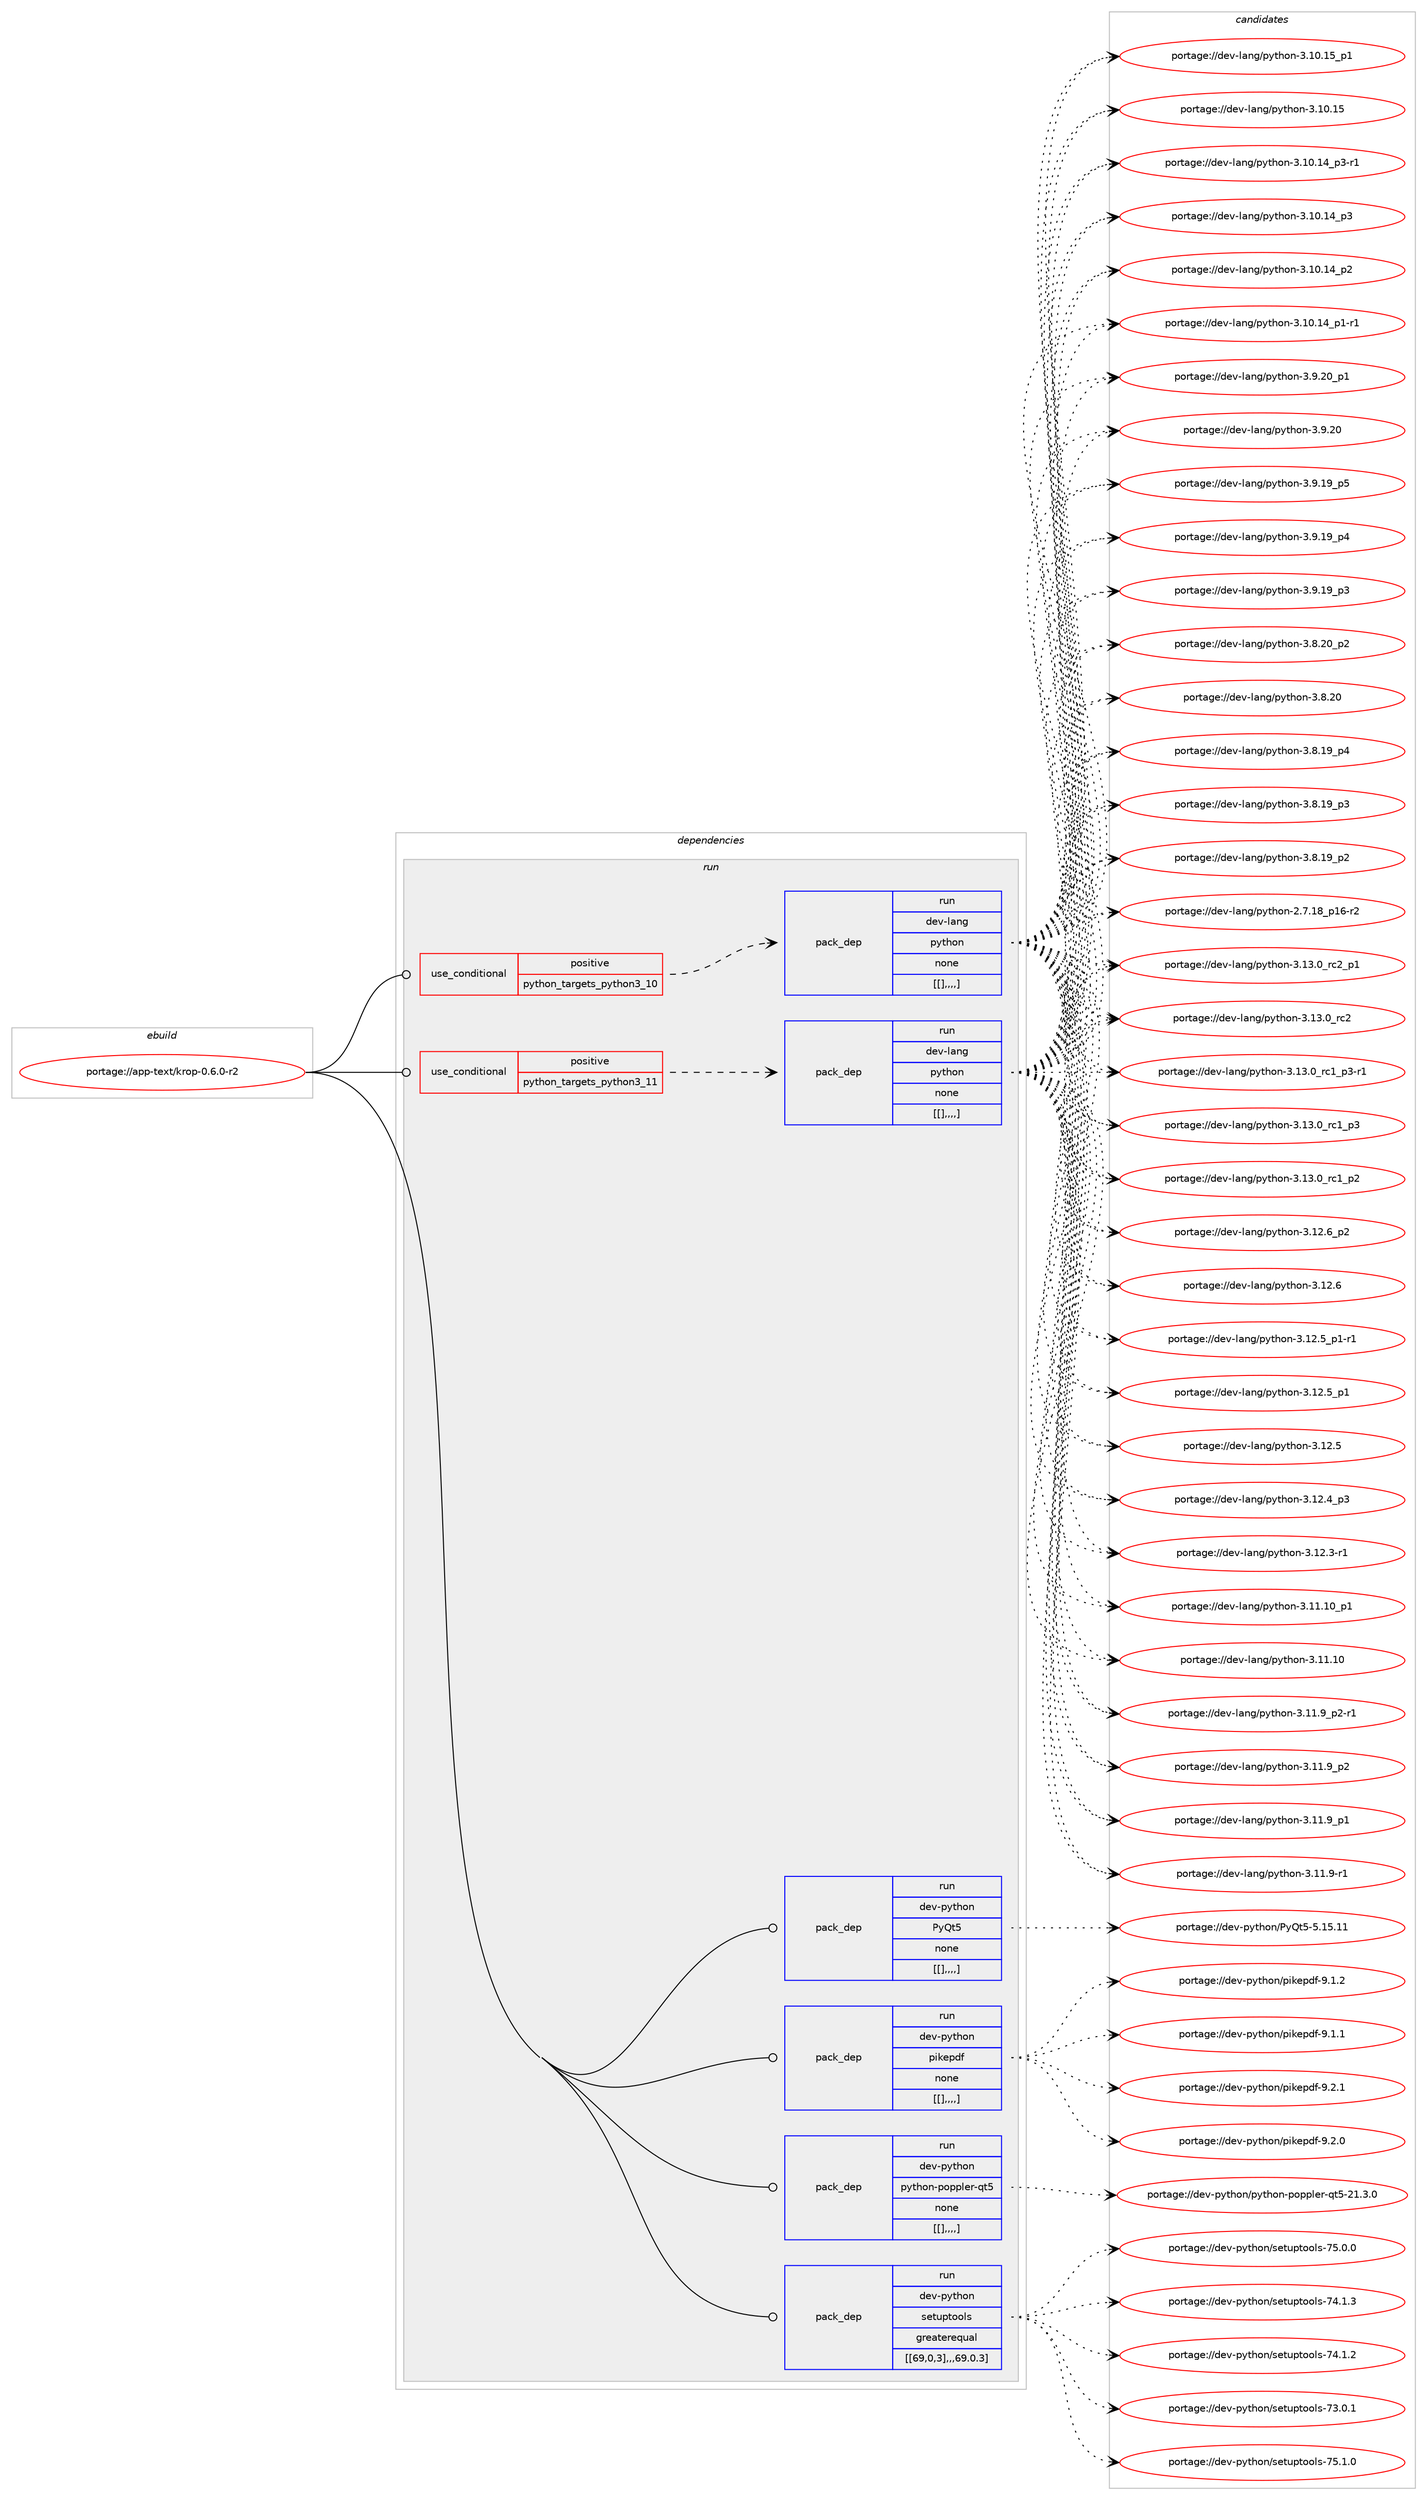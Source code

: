 digraph prolog {

# *************
# Graph options
# *************

newrank=true;
concentrate=true;
compound=true;
graph [rankdir=LR,fontname=Helvetica,fontsize=10,ranksep=1.5];#, ranksep=2.5, nodesep=0.2];
edge  [arrowhead=vee];
node  [fontname=Helvetica,fontsize=10];

# **********
# The ebuild
# **********

subgraph cluster_leftcol {
color=gray;
label=<<i>ebuild</i>>;
id [label="portage://app-text/krop-0.6.0-r2", color=red, width=4, href="../app-text/krop-0.6.0-r2.svg"];
}

# ****************
# The dependencies
# ****************

subgraph cluster_midcol {
color=gray;
label=<<i>dependencies</i>>;
subgraph cluster_compile {
fillcolor="#eeeeee";
style=filled;
label=<<i>compile</i>>;
}
subgraph cluster_compileandrun {
fillcolor="#eeeeee";
style=filled;
label=<<i>compile and run</i>>;
}
subgraph cluster_run {
fillcolor="#eeeeee";
style=filled;
label=<<i>run</i>>;
subgraph cond15511 {
dependency55978 [label=<<TABLE BORDER="0" CELLBORDER="1" CELLSPACING="0" CELLPADDING="4"><TR><TD ROWSPAN="3" CELLPADDING="10">use_conditional</TD></TR><TR><TD>positive</TD></TR><TR><TD>python_targets_python3_10</TD></TR></TABLE>>, shape=none, color=red];
subgraph pack39975 {
dependency55979 [label=<<TABLE BORDER="0" CELLBORDER="1" CELLSPACING="0" CELLPADDING="4" WIDTH="220"><TR><TD ROWSPAN="6" CELLPADDING="30">pack_dep</TD></TR><TR><TD WIDTH="110">run</TD></TR><TR><TD>dev-lang</TD></TR><TR><TD>python</TD></TR><TR><TD>none</TD></TR><TR><TD>[[],,,,]</TD></TR></TABLE>>, shape=none, color=blue];
}
dependency55978:e -> dependency55979:w [weight=20,style="dashed",arrowhead="vee"];
}
id:e -> dependency55978:w [weight=20,style="solid",arrowhead="odot"];
subgraph cond15512 {
dependency55980 [label=<<TABLE BORDER="0" CELLBORDER="1" CELLSPACING="0" CELLPADDING="4"><TR><TD ROWSPAN="3" CELLPADDING="10">use_conditional</TD></TR><TR><TD>positive</TD></TR><TR><TD>python_targets_python3_11</TD></TR></TABLE>>, shape=none, color=red];
subgraph pack39976 {
dependency55981 [label=<<TABLE BORDER="0" CELLBORDER="1" CELLSPACING="0" CELLPADDING="4" WIDTH="220"><TR><TD ROWSPAN="6" CELLPADDING="30">pack_dep</TD></TR><TR><TD WIDTH="110">run</TD></TR><TR><TD>dev-lang</TD></TR><TR><TD>python</TD></TR><TR><TD>none</TD></TR><TR><TD>[[],,,,]</TD></TR></TABLE>>, shape=none, color=blue];
}
dependency55980:e -> dependency55981:w [weight=20,style="dashed",arrowhead="vee"];
}
id:e -> dependency55980:w [weight=20,style="solid",arrowhead="odot"];
subgraph pack39977 {
dependency55982 [label=<<TABLE BORDER="0" CELLBORDER="1" CELLSPACING="0" CELLPADDING="4" WIDTH="220"><TR><TD ROWSPAN="6" CELLPADDING="30">pack_dep</TD></TR><TR><TD WIDTH="110">run</TD></TR><TR><TD>dev-python</TD></TR><TR><TD>PyQt5</TD></TR><TR><TD>none</TD></TR><TR><TD>[[],,,,]</TD></TR></TABLE>>, shape=none, color=blue];
}
id:e -> dependency55982:w [weight=20,style="solid",arrowhead="odot"];
subgraph pack39978 {
dependency55983 [label=<<TABLE BORDER="0" CELLBORDER="1" CELLSPACING="0" CELLPADDING="4" WIDTH="220"><TR><TD ROWSPAN="6" CELLPADDING="30">pack_dep</TD></TR><TR><TD WIDTH="110">run</TD></TR><TR><TD>dev-python</TD></TR><TR><TD>pikepdf</TD></TR><TR><TD>none</TD></TR><TR><TD>[[],,,,]</TD></TR></TABLE>>, shape=none, color=blue];
}
id:e -> dependency55983:w [weight=20,style="solid",arrowhead="odot"];
subgraph pack39979 {
dependency55984 [label=<<TABLE BORDER="0" CELLBORDER="1" CELLSPACING="0" CELLPADDING="4" WIDTH="220"><TR><TD ROWSPAN="6" CELLPADDING="30">pack_dep</TD></TR><TR><TD WIDTH="110">run</TD></TR><TR><TD>dev-python</TD></TR><TR><TD>python-poppler-qt5</TD></TR><TR><TD>none</TD></TR><TR><TD>[[],,,,]</TD></TR></TABLE>>, shape=none, color=blue];
}
id:e -> dependency55984:w [weight=20,style="solid",arrowhead="odot"];
subgraph pack39980 {
dependency55985 [label=<<TABLE BORDER="0" CELLBORDER="1" CELLSPACING="0" CELLPADDING="4" WIDTH="220"><TR><TD ROWSPAN="6" CELLPADDING="30">pack_dep</TD></TR><TR><TD WIDTH="110">run</TD></TR><TR><TD>dev-python</TD></TR><TR><TD>setuptools</TD></TR><TR><TD>greaterequal</TD></TR><TR><TD>[[69,0,3],,,69.0.3]</TD></TR></TABLE>>, shape=none, color=blue];
}
id:e -> dependency55985:w [weight=20,style="solid",arrowhead="odot"];
}
}

# **************
# The candidates
# **************

subgraph cluster_choices {
rank=same;
color=gray;
label=<<i>candidates</i>>;

subgraph choice39975 {
color=black;
nodesep=1;
choice100101118451089711010347112121116104111110455146495146489511499509511249 [label="portage://dev-lang/python-3.13.0_rc2_p1", color=red, width=4,href="../dev-lang/python-3.13.0_rc2_p1.svg"];
choice10010111845108971101034711212111610411111045514649514648951149950 [label="portage://dev-lang/python-3.13.0_rc2", color=red, width=4,href="../dev-lang/python-3.13.0_rc2.svg"];
choice1001011184510897110103471121211161041111104551464951464895114994995112514511449 [label="portage://dev-lang/python-3.13.0_rc1_p3-r1", color=red, width=4,href="../dev-lang/python-3.13.0_rc1_p3-r1.svg"];
choice100101118451089711010347112121116104111110455146495146489511499499511251 [label="portage://dev-lang/python-3.13.0_rc1_p3", color=red, width=4,href="../dev-lang/python-3.13.0_rc1_p3.svg"];
choice100101118451089711010347112121116104111110455146495146489511499499511250 [label="portage://dev-lang/python-3.13.0_rc1_p2", color=red, width=4,href="../dev-lang/python-3.13.0_rc1_p2.svg"];
choice100101118451089711010347112121116104111110455146495046549511250 [label="portage://dev-lang/python-3.12.6_p2", color=red, width=4,href="../dev-lang/python-3.12.6_p2.svg"];
choice10010111845108971101034711212111610411111045514649504654 [label="portage://dev-lang/python-3.12.6", color=red, width=4,href="../dev-lang/python-3.12.6.svg"];
choice1001011184510897110103471121211161041111104551464950465395112494511449 [label="portage://dev-lang/python-3.12.5_p1-r1", color=red, width=4,href="../dev-lang/python-3.12.5_p1-r1.svg"];
choice100101118451089711010347112121116104111110455146495046539511249 [label="portage://dev-lang/python-3.12.5_p1", color=red, width=4,href="../dev-lang/python-3.12.5_p1.svg"];
choice10010111845108971101034711212111610411111045514649504653 [label="portage://dev-lang/python-3.12.5", color=red, width=4,href="../dev-lang/python-3.12.5.svg"];
choice100101118451089711010347112121116104111110455146495046529511251 [label="portage://dev-lang/python-3.12.4_p3", color=red, width=4,href="../dev-lang/python-3.12.4_p3.svg"];
choice100101118451089711010347112121116104111110455146495046514511449 [label="portage://dev-lang/python-3.12.3-r1", color=red, width=4,href="../dev-lang/python-3.12.3-r1.svg"];
choice10010111845108971101034711212111610411111045514649494649489511249 [label="portage://dev-lang/python-3.11.10_p1", color=red, width=4,href="../dev-lang/python-3.11.10_p1.svg"];
choice1001011184510897110103471121211161041111104551464949464948 [label="portage://dev-lang/python-3.11.10", color=red, width=4,href="../dev-lang/python-3.11.10.svg"];
choice1001011184510897110103471121211161041111104551464949465795112504511449 [label="portage://dev-lang/python-3.11.9_p2-r1", color=red, width=4,href="../dev-lang/python-3.11.9_p2-r1.svg"];
choice100101118451089711010347112121116104111110455146494946579511250 [label="portage://dev-lang/python-3.11.9_p2", color=red, width=4,href="../dev-lang/python-3.11.9_p2.svg"];
choice100101118451089711010347112121116104111110455146494946579511249 [label="portage://dev-lang/python-3.11.9_p1", color=red, width=4,href="../dev-lang/python-3.11.9_p1.svg"];
choice100101118451089711010347112121116104111110455146494946574511449 [label="portage://dev-lang/python-3.11.9-r1", color=red, width=4,href="../dev-lang/python-3.11.9-r1.svg"];
choice10010111845108971101034711212111610411111045514649484649539511249 [label="portage://dev-lang/python-3.10.15_p1", color=red, width=4,href="../dev-lang/python-3.10.15_p1.svg"];
choice1001011184510897110103471121211161041111104551464948464953 [label="portage://dev-lang/python-3.10.15", color=red, width=4,href="../dev-lang/python-3.10.15.svg"];
choice100101118451089711010347112121116104111110455146494846495295112514511449 [label="portage://dev-lang/python-3.10.14_p3-r1", color=red, width=4,href="../dev-lang/python-3.10.14_p3-r1.svg"];
choice10010111845108971101034711212111610411111045514649484649529511251 [label="portage://dev-lang/python-3.10.14_p3", color=red, width=4,href="../dev-lang/python-3.10.14_p3.svg"];
choice10010111845108971101034711212111610411111045514649484649529511250 [label="portage://dev-lang/python-3.10.14_p2", color=red, width=4,href="../dev-lang/python-3.10.14_p2.svg"];
choice100101118451089711010347112121116104111110455146494846495295112494511449 [label="portage://dev-lang/python-3.10.14_p1-r1", color=red, width=4,href="../dev-lang/python-3.10.14_p1-r1.svg"];
choice100101118451089711010347112121116104111110455146574650489511249 [label="portage://dev-lang/python-3.9.20_p1", color=red, width=4,href="../dev-lang/python-3.9.20_p1.svg"];
choice10010111845108971101034711212111610411111045514657465048 [label="portage://dev-lang/python-3.9.20", color=red, width=4,href="../dev-lang/python-3.9.20.svg"];
choice100101118451089711010347112121116104111110455146574649579511253 [label="portage://dev-lang/python-3.9.19_p5", color=red, width=4,href="../dev-lang/python-3.9.19_p5.svg"];
choice100101118451089711010347112121116104111110455146574649579511252 [label="portage://dev-lang/python-3.9.19_p4", color=red, width=4,href="../dev-lang/python-3.9.19_p4.svg"];
choice100101118451089711010347112121116104111110455146574649579511251 [label="portage://dev-lang/python-3.9.19_p3", color=red, width=4,href="../dev-lang/python-3.9.19_p3.svg"];
choice100101118451089711010347112121116104111110455146564650489511250 [label="portage://dev-lang/python-3.8.20_p2", color=red, width=4,href="../dev-lang/python-3.8.20_p2.svg"];
choice10010111845108971101034711212111610411111045514656465048 [label="portage://dev-lang/python-3.8.20", color=red, width=4,href="../dev-lang/python-3.8.20.svg"];
choice100101118451089711010347112121116104111110455146564649579511252 [label="portage://dev-lang/python-3.8.19_p4", color=red, width=4,href="../dev-lang/python-3.8.19_p4.svg"];
choice100101118451089711010347112121116104111110455146564649579511251 [label="portage://dev-lang/python-3.8.19_p3", color=red, width=4,href="../dev-lang/python-3.8.19_p3.svg"];
choice100101118451089711010347112121116104111110455146564649579511250 [label="portage://dev-lang/python-3.8.19_p2", color=red, width=4,href="../dev-lang/python-3.8.19_p2.svg"];
choice100101118451089711010347112121116104111110455046554649569511249544511450 [label="portage://dev-lang/python-2.7.18_p16-r2", color=red, width=4,href="../dev-lang/python-2.7.18_p16-r2.svg"];
dependency55979:e -> choice100101118451089711010347112121116104111110455146495146489511499509511249:w [style=dotted,weight="100"];
dependency55979:e -> choice10010111845108971101034711212111610411111045514649514648951149950:w [style=dotted,weight="100"];
dependency55979:e -> choice1001011184510897110103471121211161041111104551464951464895114994995112514511449:w [style=dotted,weight="100"];
dependency55979:e -> choice100101118451089711010347112121116104111110455146495146489511499499511251:w [style=dotted,weight="100"];
dependency55979:e -> choice100101118451089711010347112121116104111110455146495146489511499499511250:w [style=dotted,weight="100"];
dependency55979:e -> choice100101118451089711010347112121116104111110455146495046549511250:w [style=dotted,weight="100"];
dependency55979:e -> choice10010111845108971101034711212111610411111045514649504654:w [style=dotted,weight="100"];
dependency55979:e -> choice1001011184510897110103471121211161041111104551464950465395112494511449:w [style=dotted,weight="100"];
dependency55979:e -> choice100101118451089711010347112121116104111110455146495046539511249:w [style=dotted,weight="100"];
dependency55979:e -> choice10010111845108971101034711212111610411111045514649504653:w [style=dotted,weight="100"];
dependency55979:e -> choice100101118451089711010347112121116104111110455146495046529511251:w [style=dotted,weight="100"];
dependency55979:e -> choice100101118451089711010347112121116104111110455146495046514511449:w [style=dotted,weight="100"];
dependency55979:e -> choice10010111845108971101034711212111610411111045514649494649489511249:w [style=dotted,weight="100"];
dependency55979:e -> choice1001011184510897110103471121211161041111104551464949464948:w [style=dotted,weight="100"];
dependency55979:e -> choice1001011184510897110103471121211161041111104551464949465795112504511449:w [style=dotted,weight="100"];
dependency55979:e -> choice100101118451089711010347112121116104111110455146494946579511250:w [style=dotted,weight="100"];
dependency55979:e -> choice100101118451089711010347112121116104111110455146494946579511249:w [style=dotted,weight="100"];
dependency55979:e -> choice100101118451089711010347112121116104111110455146494946574511449:w [style=dotted,weight="100"];
dependency55979:e -> choice10010111845108971101034711212111610411111045514649484649539511249:w [style=dotted,weight="100"];
dependency55979:e -> choice1001011184510897110103471121211161041111104551464948464953:w [style=dotted,weight="100"];
dependency55979:e -> choice100101118451089711010347112121116104111110455146494846495295112514511449:w [style=dotted,weight="100"];
dependency55979:e -> choice10010111845108971101034711212111610411111045514649484649529511251:w [style=dotted,weight="100"];
dependency55979:e -> choice10010111845108971101034711212111610411111045514649484649529511250:w [style=dotted,weight="100"];
dependency55979:e -> choice100101118451089711010347112121116104111110455146494846495295112494511449:w [style=dotted,weight="100"];
dependency55979:e -> choice100101118451089711010347112121116104111110455146574650489511249:w [style=dotted,weight="100"];
dependency55979:e -> choice10010111845108971101034711212111610411111045514657465048:w [style=dotted,weight="100"];
dependency55979:e -> choice100101118451089711010347112121116104111110455146574649579511253:w [style=dotted,weight="100"];
dependency55979:e -> choice100101118451089711010347112121116104111110455146574649579511252:w [style=dotted,weight="100"];
dependency55979:e -> choice100101118451089711010347112121116104111110455146574649579511251:w [style=dotted,weight="100"];
dependency55979:e -> choice100101118451089711010347112121116104111110455146564650489511250:w [style=dotted,weight="100"];
dependency55979:e -> choice10010111845108971101034711212111610411111045514656465048:w [style=dotted,weight="100"];
dependency55979:e -> choice100101118451089711010347112121116104111110455146564649579511252:w [style=dotted,weight="100"];
dependency55979:e -> choice100101118451089711010347112121116104111110455146564649579511251:w [style=dotted,weight="100"];
dependency55979:e -> choice100101118451089711010347112121116104111110455146564649579511250:w [style=dotted,weight="100"];
dependency55979:e -> choice100101118451089711010347112121116104111110455046554649569511249544511450:w [style=dotted,weight="100"];
}
subgraph choice39976 {
color=black;
nodesep=1;
choice100101118451089711010347112121116104111110455146495146489511499509511249 [label="portage://dev-lang/python-3.13.0_rc2_p1", color=red, width=4,href="../dev-lang/python-3.13.0_rc2_p1.svg"];
choice10010111845108971101034711212111610411111045514649514648951149950 [label="portage://dev-lang/python-3.13.0_rc2", color=red, width=4,href="../dev-lang/python-3.13.0_rc2.svg"];
choice1001011184510897110103471121211161041111104551464951464895114994995112514511449 [label="portage://dev-lang/python-3.13.0_rc1_p3-r1", color=red, width=4,href="../dev-lang/python-3.13.0_rc1_p3-r1.svg"];
choice100101118451089711010347112121116104111110455146495146489511499499511251 [label="portage://dev-lang/python-3.13.0_rc1_p3", color=red, width=4,href="../dev-lang/python-3.13.0_rc1_p3.svg"];
choice100101118451089711010347112121116104111110455146495146489511499499511250 [label="portage://dev-lang/python-3.13.0_rc1_p2", color=red, width=4,href="../dev-lang/python-3.13.0_rc1_p2.svg"];
choice100101118451089711010347112121116104111110455146495046549511250 [label="portage://dev-lang/python-3.12.6_p2", color=red, width=4,href="../dev-lang/python-3.12.6_p2.svg"];
choice10010111845108971101034711212111610411111045514649504654 [label="portage://dev-lang/python-3.12.6", color=red, width=4,href="../dev-lang/python-3.12.6.svg"];
choice1001011184510897110103471121211161041111104551464950465395112494511449 [label="portage://dev-lang/python-3.12.5_p1-r1", color=red, width=4,href="../dev-lang/python-3.12.5_p1-r1.svg"];
choice100101118451089711010347112121116104111110455146495046539511249 [label="portage://dev-lang/python-3.12.5_p1", color=red, width=4,href="../dev-lang/python-3.12.5_p1.svg"];
choice10010111845108971101034711212111610411111045514649504653 [label="portage://dev-lang/python-3.12.5", color=red, width=4,href="../dev-lang/python-3.12.5.svg"];
choice100101118451089711010347112121116104111110455146495046529511251 [label="portage://dev-lang/python-3.12.4_p3", color=red, width=4,href="../dev-lang/python-3.12.4_p3.svg"];
choice100101118451089711010347112121116104111110455146495046514511449 [label="portage://dev-lang/python-3.12.3-r1", color=red, width=4,href="../dev-lang/python-3.12.3-r1.svg"];
choice10010111845108971101034711212111610411111045514649494649489511249 [label="portage://dev-lang/python-3.11.10_p1", color=red, width=4,href="../dev-lang/python-3.11.10_p1.svg"];
choice1001011184510897110103471121211161041111104551464949464948 [label="portage://dev-lang/python-3.11.10", color=red, width=4,href="../dev-lang/python-3.11.10.svg"];
choice1001011184510897110103471121211161041111104551464949465795112504511449 [label="portage://dev-lang/python-3.11.9_p2-r1", color=red, width=4,href="../dev-lang/python-3.11.9_p2-r1.svg"];
choice100101118451089711010347112121116104111110455146494946579511250 [label="portage://dev-lang/python-3.11.9_p2", color=red, width=4,href="../dev-lang/python-3.11.9_p2.svg"];
choice100101118451089711010347112121116104111110455146494946579511249 [label="portage://dev-lang/python-3.11.9_p1", color=red, width=4,href="../dev-lang/python-3.11.9_p1.svg"];
choice100101118451089711010347112121116104111110455146494946574511449 [label="portage://dev-lang/python-3.11.9-r1", color=red, width=4,href="../dev-lang/python-3.11.9-r1.svg"];
choice10010111845108971101034711212111610411111045514649484649539511249 [label="portage://dev-lang/python-3.10.15_p1", color=red, width=4,href="../dev-lang/python-3.10.15_p1.svg"];
choice1001011184510897110103471121211161041111104551464948464953 [label="portage://dev-lang/python-3.10.15", color=red, width=4,href="../dev-lang/python-3.10.15.svg"];
choice100101118451089711010347112121116104111110455146494846495295112514511449 [label="portage://dev-lang/python-3.10.14_p3-r1", color=red, width=4,href="../dev-lang/python-3.10.14_p3-r1.svg"];
choice10010111845108971101034711212111610411111045514649484649529511251 [label="portage://dev-lang/python-3.10.14_p3", color=red, width=4,href="../dev-lang/python-3.10.14_p3.svg"];
choice10010111845108971101034711212111610411111045514649484649529511250 [label="portage://dev-lang/python-3.10.14_p2", color=red, width=4,href="../dev-lang/python-3.10.14_p2.svg"];
choice100101118451089711010347112121116104111110455146494846495295112494511449 [label="portage://dev-lang/python-3.10.14_p1-r1", color=red, width=4,href="../dev-lang/python-3.10.14_p1-r1.svg"];
choice100101118451089711010347112121116104111110455146574650489511249 [label="portage://dev-lang/python-3.9.20_p1", color=red, width=4,href="../dev-lang/python-3.9.20_p1.svg"];
choice10010111845108971101034711212111610411111045514657465048 [label="portage://dev-lang/python-3.9.20", color=red, width=4,href="../dev-lang/python-3.9.20.svg"];
choice100101118451089711010347112121116104111110455146574649579511253 [label="portage://dev-lang/python-3.9.19_p5", color=red, width=4,href="../dev-lang/python-3.9.19_p5.svg"];
choice100101118451089711010347112121116104111110455146574649579511252 [label="portage://dev-lang/python-3.9.19_p4", color=red, width=4,href="../dev-lang/python-3.9.19_p4.svg"];
choice100101118451089711010347112121116104111110455146574649579511251 [label="portage://dev-lang/python-3.9.19_p3", color=red, width=4,href="../dev-lang/python-3.9.19_p3.svg"];
choice100101118451089711010347112121116104111110455146564650489511250 [label="portage://dev-lang/python-3.8.20_p2", color=red, width=4,href="../dev-lang/python-3.8.20_p2.svg"];
choice10010111845108971101034711212111610411111045514656465048 [label="portage://dev-lang/python-3.8.20", color=red, width=4,href="../dev-lang/python-3.8.20.svg"];
choice100101118451089711010347112121116104111110455146564649579511252 [label="portage://dev-lang/python-3.8.19_p4", color=red, width=4,href="../dev-lang/python-3.8.19_p4.svg"];
choice100101118451089711010347112121116104111110455146564649579511251 [label="portage://dev-lang/python-3.8.19_p3", color=red, width=4,href="../dev-lang/python-3.8.19_p3.svg"];
choice100101118451089711010347112121116104111110455146564649579511250 [label="portage://dev-lang/python-3.8.19_p2", color=red, width=4,href="../dev-lang/python-3.8.19_p2.svg"];
choice100101118451089711010347112121116104111110455046554649569511249544511450 [label="portage://dev-lang/python-2.7.18_p16-r2", color=red, width=4,href="../dev-lang/python-2.7.18_p16-r2.svg"];
dependency55981:e -> choice100101118451089711010347112121116104111110455146495146489511499509511249:w [style=dotted,weight="100"];
dependency55981:e -> choice10010111845108971101034711212111610411111045514649514648951149950:w [style=dotted,weight="100"];
dependency55981:e -> choice1001011184510897110103471121211161041111104551464951464895114994995112514511449:w [style=dotted,weight="100"];
dependency55981:e -> choice100101118451089711010347112121116104111110455146495146489511499499511251:w [style=dotted,weight="100"];
dependency55981:e -> choice100101118451089711010347112121116104111110455146495146489511499499511250:w [style=dotted,weight="100"];
dependency55981:e -> choice100101118451089711010347112121116104111110455146495046549511250:w [style=dotted,weight="100"];
dependency55981:e -> choice10010111845108971101034711212111610411111045514649504654:w [style=dotted,weight="100"];
dependency55981:e -> choice1001011184510897110103471121211161041111104551464950465395112494511449:w [style=dotted,weight="100"];
dependency55981:e -> choice100101118451089711010347112121116104111110455146495046539511249:w [style=dotted,weight="100"];
dependency55981:e -> choice10010111845108971101034711212111610411111045514649504653:w [style=dotted,weight="100"];
dependency55981:e -> choice100101118451089711010347112121116104111110455146495046529511251:w [style=dotted,weight="100"];
dependency55981:e -> choice100101118451089711010347112121116104111110455146495046514511449:w [style=dotted,weight="100"];
dependency55981:e -> choice10010111845108971101034711212111610411111045514649494649489511249:w [style=dotted,weight="100"];
dependency55981:e -> choice1001011184510897110103471121211161041111104551464949464948:w [style=dotted,weight="100"];
dependency55981:e -> choice1001011184510897110103471121211161041111104551464949465795112504511449:w [style=dotted,weight="100"];
dependency55981:e -> choice100101118451089711010347112121116104111110455146494946579511250:w [style=dotted,weight="100"];
dependency55981:e -> choice100101118451089711010347112121116104111110455146494946579511249:w [style=dotted,weight="100"];
dependency55981:e -> choice100101118451089711010347112121116104111110455146494946574511449:w [style=dotted,weight="100"];
dependency55981:e -> choice10010111845108971101034711212111610411111045514649484649539511249:w [style=dotted,weight="100"];
dependency55981:e -> choice1001011184510897110103471121211161041111104551464948464953:w [style=dotted,weight="100"];
dependency55981:e -> choice100101118451089711010347112121116104111110455146494846495295112514511449:w [style=dotted,weight="100"];
dependency55981:e -> choice10010111845108971101034711212111610411111045514649484649529511251:w [style=dotted,weight="100"];
dependency55981:e -> choice10010111845108971101034711212111610411111045514649484649529511250:w [style=dotted,weight="100"];
dependency55981:e -> choice100101118451089711010347112121116104111110455146494846495295112494511449:w [style=dotted,weight="100"];
dependency55981:e -> choice100101118451089711010347112121116104111110455146574650489511249:w [style=dotted,weight="100"];
dependency55981:e -> choice10010111845108971101034711212111610411111045514657465048:w [style=dotted,weight="100"];
dependency55981:e -> choice100101118451089711010347112121116104111110455146574649579511253:w [style=dotted,weight="100"];
dependency55981:e -> choice100101118451089711010347112121116104111110455146574649579511252:w [style=dotted,weight="100"];
dependency55981:e -> choice100101118451089711010347112121116104111110455146574649579511251:w [style=dotted,weight="100"];
dependency55981:e -> choice100101118451089711010347112121116104111110455146564650489511250:w [style=dotted,weight="100"];
dependency55981:e -> choice10010111845108971101034711212111610411111045514656465048:w [style=dotted,weight="100"];
dependency55981:e -> choice100101118451089711010347112121116104111110455146564649579511252:w [style=dotted,weight="100"];
dependency55981:e -> choice100101118451089711010347112121116104111110455146564649579511251:w [style=dotted,weight="100"];
dependency55981:e -> choice100101118451089711010347112121116104111110455146564649579511250:w [style=dotted,weight="100"];
dependency55981:e -> choice100101118451089711010347112121116104111110455046554649569511249544511450:w [style=dotted,weight="100"];
}
subgraph choice39977 {
color=black;
nodesep=1;
choice10010111845112121116104111110478012181116534553464953464949 [label="portage://dev-python/PyQt5-5.15.11", color=red, width=4,href="../dev-python/PyQt5-5.15.11.svg"];
dependency55982:e -> choice10010111845112121116104111110478012181116534553464953464949:w [style=dotted,weight="100"];
}
subgraph choice39978 {
color=black;
nodesep=1;
choice1001011184511212111610411111047112105107101112100102455746504649 [label="portage://dev-python/pikepdf-9.2.1", color=red, width=4,href="../dev-python/pikepdf-9.2.1.svg"];
choice1001011184511212111610411111047112105107101112100102455746504648 [label="portage://dev-python/pikepdf-9.2.0", color=red, width=4,href="../dev-python/pikepdf-9.2.0.svg"];
choice1001011184511212111610411111047112105107101112100102455746494650 [label="portage://dev-python/pikepdf-9.1.2", color=red, width=4,href="../dev-python/pikepdf-9.1.2.svg"];
choice1001011184511212111610411111047112105107101112100102455746494649 [label="portage://dev-python/pikepdf-9.1.1", color=red, width=4,href="../dev-python/pikepdf-9.1.1.svg"];
dependency55983:e -> choice1001011184511212111610411111047112105107101112100102455746504649:w [style=dotted,weight="100"];
dependency55983:e -> choice1001011184511212111610411111047112105107101112100102455746504648:w [style=dotted,weight="100"];
dependency55983:e -> choice1001011184511212111610411111047112105107101112100102455746494650:w [style=dotted,weight="100"];
dependency55983:e -> choice1001011184511212111610411111047112105107101112100102455746494649:w [style=dotted,weight="100"];
}
subgraph choice39979 {
color=black;
nodesep=1;
choice100101118451121211161041111104711212111610411111045112111112112108101114451131165345504946514648 [label="portage://dev-python/python-poppler-qt5-21.3.0", color=red, width=4,href="../dev-python/python-poppler-qt5-21.3.0.svg"];
dependency55984:e -> choice100101118451121211161041111104711212111610411111045112111112112108101114451131165345504946514648:w [style=dotted,weight="100"];
}
subgraph choice39980 {
color=black;
nodesep=1;
choice100101118451121211161041111104711510111611711211611111110811545555346494648 [label="portage://dev-python/setuptools-75.1.0", color=red, width=4,href="../dev-python/setuptools-75.1.0.svg"];
choice100101118451121211161041111104711510111611711211611111110811545555346484648 [label="portage://dev-python/setuptools-75.0.0", color=red, width=4,href="../dev-python/setuptools-75.0.0.svg"];
choice100101118451121211161041111104711510111611711211611111110811545555246494651 [label="portage://dev-python/setuptools-74.1.3", color=red, width=4,href="../dev-python/setuptools-74.1.3.svg"];
choice100101118451121211161041111104711510111611711211611111110811545555246494650 [label="portage://dev-python/setuptools-74.1.2", color=red, width=4,href="../dev-python/setuptools-74.1.2.svg"];
choice100101118451121211161041111104711510111611711211611111110811545555146484649 [label="portage://dev-python/setuptools-73.0.1", color=red, width=4,href="../dev-python/setuptools-73.0.1.svg"];
dependency55985:e -> choice100101118451121211161041111104711510111611711211611111110811545555346494648:w [style=dotted,weight="100"];
dependency55985:e -> choice100101118451121211161041111104711510111611711211611111110811545555346484648:w [style=dotted,weight="100"];
dependency55985:e -> choice100101118451121211161041111104711510111611711211611111110811545555246494651:w [style=dotted,weight="100"];
dependency55985:e -> choice100101118451121211161041111104711510111611711211611111110811545555246494650:w [style=dotted,weight="100"];
dependency55985:e -> choice100101118451121211161041111104711510111611711211611111110811545555146484649:w [style=dotted,weight="100"];
}
}

}
